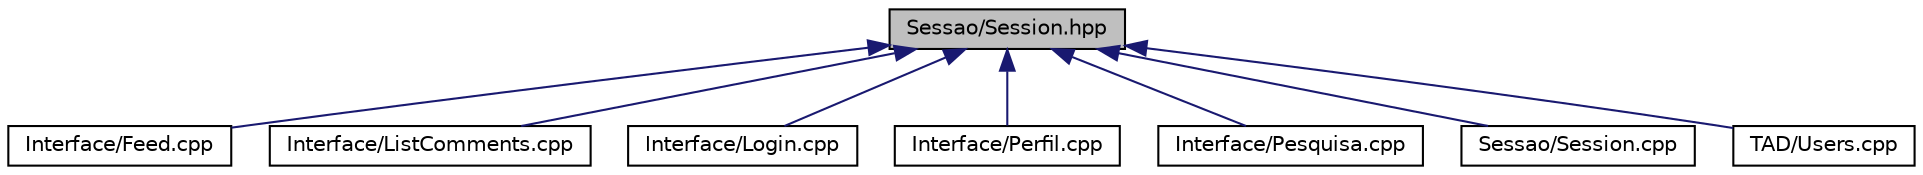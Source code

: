 digraph "Sessao/Session.hpp"
{
  edge [fontname="Helvetica",fontsize="10",labelfontname="Helvetica",labelfontsize="10"];
  node [fontname="Helvetica",fontsize="10",shape=record];
  Node11 [label="Sessao/Session.hpp",height=0.2,width=0.4,color="black", fillcolor="grey75", style="filled", fontcolor="black"];
  Node11 -> Node12 [dir="back",color="midnightblue",fontsize="10",style="solid"];
  Node12 [label="Interface/Feed.cpp",height=0.2,width=0.4,color="black", fillcolor="white", style="filled",URL="$_feed_8cpp.html"];
  Node11 -> Node13 [dir="back",color="midnightblue",fontsize="10",style="solid"];
  Node13 [label="Interface/ListComments.cpp",height=0.2,width=0.4,color="black", fillcolor="white", style="filled",URL="$_list_comments_8cpp.html"];
  Node11 -> Node14 [dir="back",color="midnightblue",fontsize="10",style="solid"];
  Node14 [label="Interface/Login.cpp",height=0.2,width=0.4,color="black", fillcolor="white", style="filled",URL="$_login_8cpp.html"];
  Node11 -> Node15 [dir="back",color="midnightblue",fontsize="10",style="solid"];
  Node15 [label="Interface/Perfil.cpp",height=0.2,width=0.4,color="black", fillcolor="white", style="filled",URL="$_perfil_8cpp.html"];
  Node11 -> Node16 [dir="back",color="midnightblue",fontsize="10",style="solid"];
  Node16 [label="Interface/Pesquisa.cpp",height=0.2,width=0.4,color="black", fillcolor="white", style="filled",URL="$_pesquisa_8cpp.html"];
  Node11 -> Node17 [dir="back",color="midnightblue",fontsize="10",style="solid"];
  Node17 [label="Sessao/Session.cpp",height=0.2,width=0.4,color="black", fillcolor="white", style="filled",URL="$_session_8cpp.html"];
  Node11 -> Node18 [dir="back",color="midnightblue",fontsize="10",style="solid"];
  Node18 [label="TAD/Users.cpp",height=0.2,width=0.4,color="black", fillcolor="white", style="filled",URL="$_users_8cpp.html"];
}
